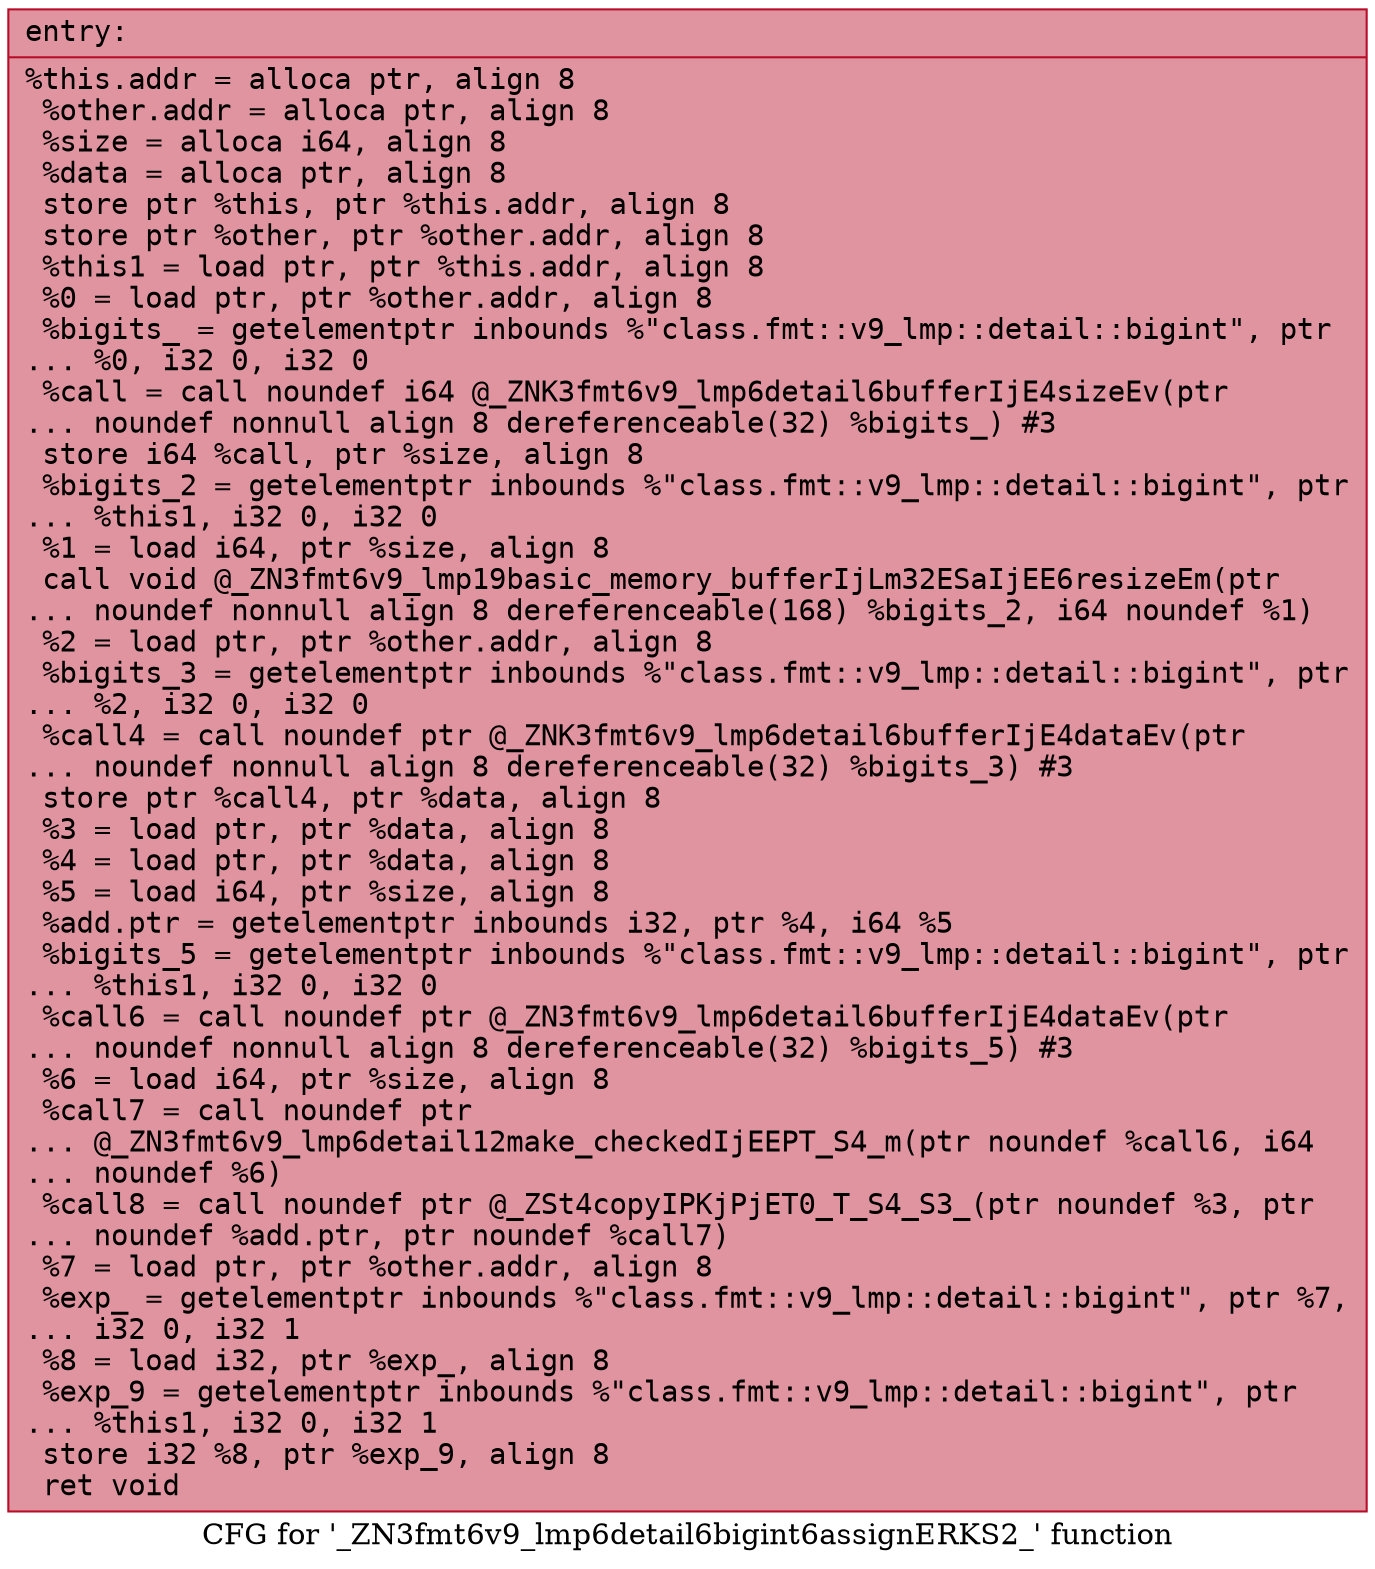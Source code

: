 digraph "CFG for '_ZN3fmt6v9_lmp6detail6bigint6assignERKS2_' function" {
	label="CFG for '_ZN3fmt6v9_lmp6detail6bigint6assignERKS2_' function";

	Node0x556bfec3f540 [shape=record,color="#b70d28ff", style=filled, fillcolor="#b70d2870" fontname="Courier",label="{entry:\l|  %this.addr = alloca ptr, align 8\l  %other.addr = alloca ptr, align 8\l  %size = alloca i64, align 8\l  %data = alloca ptr, align 8\l  store ptr %this, ptr %this.addr, align 8\l  store ptr %other, ptr %other.addr, align 8\l  %this1 = load ptr, ptr %this.addr, align 8\l  %0 = load ptr, ptr %other.addr, align 8\l  %bigits_ = getelementptr inbounds %\"class.fmt::v9_lmp::detail::bigint\", ptr\l... %0, i32 0, i32 0\l  %call = call noundef i64 @_ZNK3fmt6v9_lmp6detail6bufferIjE4sizeEv(ptr\l... noundef nonnull align 8 dereferenceable(32) %bigits_) #3\l  store i64 %call, ptr %size, align 8\l  %bigits_2 = getelementptr inbounds %\"class.fmt::v9_lmp::detail::bigint\", ptr\l... %this1, i32 0, i32 0\l  %1 = load i64, ptr %size, align 8\l  call void @_ZN3fmt6v9_lmp19basic_memory_bufferIjLm32ESaIjEE6resizeEm(ptr\l... noundef nonnull align 8 dereferenceable(168) %bigits_2, i64 noundef %1)\l  %2 = load ptr, ptr %other.addr, align 8\l  %bigits_3 = getelementptr inbounds %\"class.fmt::v9_lmp::detail::bigint\", ptr\l... %2, i32 0, i32 0\l  %call4 = call noundef ptr @_ZNK3fmt6v9_lmp6detail6bufferIjE4dataEv(ptr\l... noundef nonnull align 8 dereferenceable(32) %bigits_3) #3\l  store ptr %call4, ptr %data, align 8\l  %3 = load ptr, ptr %data, align 8\l  %4 = load ptr, ptr %data, align 8\l  %5 = load i64, ptr %size, align 8\l  %add.ptr = getelementptr inbounds i32, ptr %4, i64 %5\l  %bigits_5 = getelementptr inbounds %\"class.fmt::v9_lmp::detail::bigint\", ptr\l... %this1, i32 0, i32 0\l  %call6 = call noundef ptr @_ZN3fmt6v9_lmp6detail6bufferIjE4dataEv(ptr\l... noundef nonnull align 8 dereferenceable(32) %bigits_5) #3\l  %6 = load i64, ptr %size, align 8\l  %call7 = call noundef ptr\l... @_ZN3fmt6v9_lmp6detail12make_checkedIjEEPT_S4_m(ptr noundef %call6, i64\l... noundef %6)\l  %call8 = call noundef ptr @_ZSt4copyIPKjPjET0_T_S4_S3_(ptr noundef %3, ptr\l... noundef %add.ptr, ptr noundef %call7)\l  %7 = load ptr, ptr %other.addr, align 8\l  %exp_ = getelementptr inbounds %\"class.fmt::v9_lmp::detail::bigint\", ptr %7,\l... i32 0, i32 1\l  %8 = load i32, ptr %exp_, align 8\l  %exp_9 = getelementptr inbounds %\"class.fmt::v9_lmp::detail::bigint\", ptr\l... %this1, i32 0, i32 1\l  store i32 %8, ptr %exp_9, align 8\l  ret void\l}"];
}
